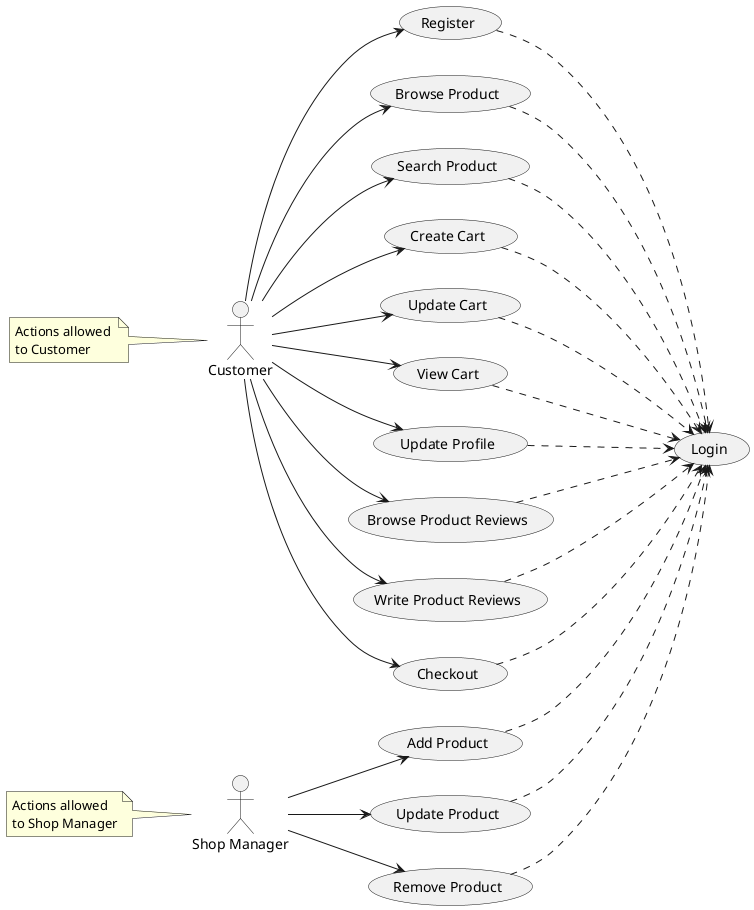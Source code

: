 @startuml
'https://plantuml.com/use-case-diagram
left to right direction
:Shop Manager: as Admin
:Customer: as User

User --> (Register)
User --> (Browse Product)
User --> (Search Product)
User --> (Create Cart)
User --> (Update Cart)
User --> (View Cart)
User --> (Update Profile)
User --> (Browse Product Reviews)
User --> (Write Product Reviews)
User --> (Checkout)

(Register) ...> (Login)
(Browse Product) ...> (Login)
(Search Product) ...> (Login)
(Create Cart) ...> (Login)
(Update Cart) ...> (Login)
(View Cart) ...> (Login)
(Update Profile) ...> (Login)
(Browse Product Reviews) ...> (Login)
(Write Product Reviews) ...> (Login)
(Checkout) ...> (Login)


Admin --> (Add Product)
Admin --> (Update Product)
Admin --> (Remove Product)

(Add Product) ...> (Login)
(Update Product) ...> (Login)
(Remove Product) ...> (Login)

note left of Admin: Actions allowed \nto Shop Manager
note left of User: Actions allowed \nto Customer
@enduml